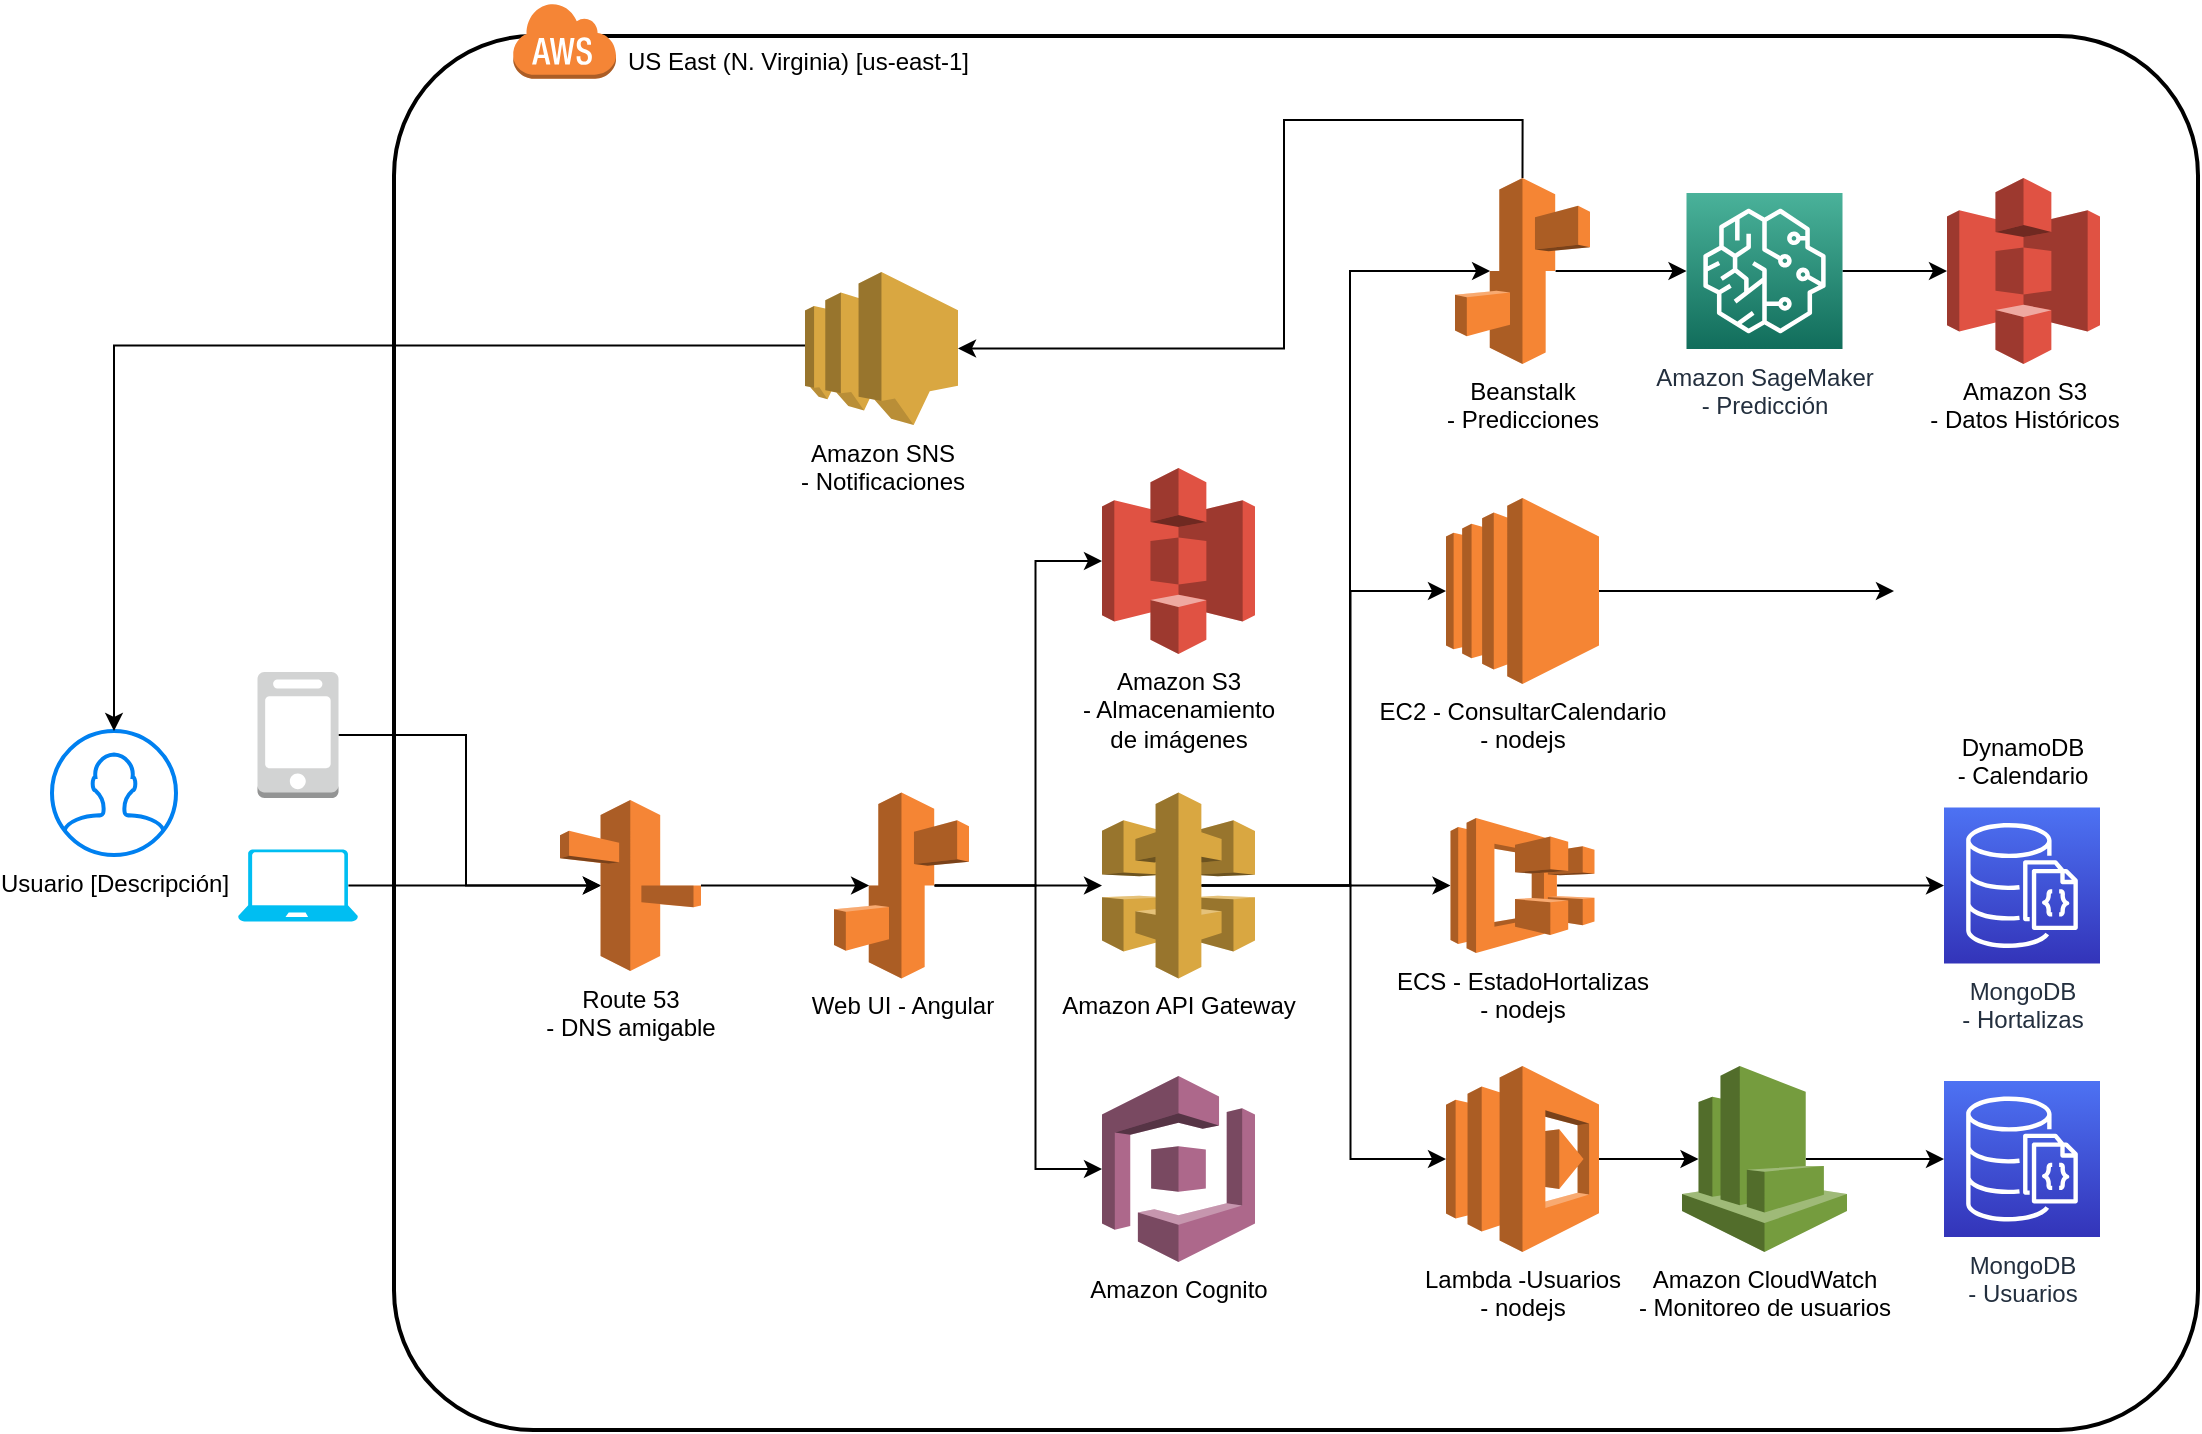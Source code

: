 <mxfile version="14.4.3" type="device"><diagram id="TSc8M2aQanpHi99RWJcm" name="Page-1"><mxGraphModel dx="2276" dy="1926" grid="0" gridSize="10" guides="1" tooltips="1" connect="1" arrows="1" fold="1" page="1" pageScale="1" pageWidth="850" pageHeight="1100" math="0" shadow="0"><root><mxCell id="0"/><mxCell id="1" parent="0"/><mxCell id="v8qC128liEodUwgJ5zLA-23" value="Usuario [Descripción]" style="html=1;verticalLabelPosition=bottom;align=center;labelBackgroundColor=#ffffff;verticalAlign=top;strokeWidth=2;strokeColor=#0080F0;shadow=0;dashed=0;shape=mxgraph.ios7.icons.user;" parent="1" vertex="1"><mxGeometry x="-10" y="304.5" width="62" height="62" as="geometry"/></mxCell><mxCell id="U7pJfbIpwSFQaOrcrKj4-38" style="edgeStyle=orthogonalEdgeStyle;rounded=0;orthogonalLoop=1;jettySize=auto;html=1;exitX=1;exitY=0.5;exitDx=0;exitDy=0;exitPerimeter=0;entryX=0.29;entryY=0.5;entryDx=0;entryDy=0;entryPerimeter=0;" edge="1" parent="1" source="v8qC128liEodUwgJ5zLA-49" target="U7pJfbIpwSFQaOrcrKj4-35"><mxGeometry relative="1" as="geometry"><Array as="points"><mxPoint x="197" y="306"/><mxPoint x="197" y="382"/></Array></mxGeometry></mxCell><mxCell id="v8qC128liEodUwgJ5zLA-49" value="" style="outlineConnect=0;dashed=0;verticalLabelPosition=bottom;verticalAlign=top;align=center;html=1;shape=mxgraph.aws3.mobile_client;fillColor=#D2D3D3;gradientColor=none;dashPattern=1 1;" parent="1" vertex="1"><mxGeometry x="92.75" y="275" width="40.5" height="63" as="geometry"/></mxCell><mxCell id="U7pJfbIpwSFQaOrcrKj4-39" style="edgeStyle=orthogonalEdgeStyle;rounded=0;orthogonalLoop=1;jettySize=auto;html=1;exitX=0.92;exitY=0.5;exitDx=0;exitDy=0;exitPerimeter=0;entryX=0.29;entryY=0.5;entryDx=0;entryDy=0;entryPerimeter=0;" edge="1" parent="1" source="v8qC128liEodUwgJ5zLA-50" target="U7pJfbIpwSFQaOrcrKj4-35"><mxGeometry relative="1" as="geometry"/></mxCell><mxCell id="v8qC128liEodUwgJ5zLA-50" value="" style="verticalLabelPosition=bottom;html=1;verticalAlign=top;align=center;strokeColor=none;fillColor=#00BEF2;shape=mxgraph.azure.laptop;pointerEvents=1;dashed=1;dashPattern=1 1;" parent="1" vertex="1"><mxGeometry x="83" y="363.75" width="60" height="36" as="geometry"/></mxCell><mxCell id="v8qC128liEodUwgJ5zLA-13" value="" style="rounded=1;arcSize=10;dashed=0;fillColor=none;gradientColor=none;strokeWidth=2;" parent="1" vertex="1"><mxGeometry x="161" y="-43" width="902" height="697" as="geometry"/></mxCell><mxCell id="v8qC128liEodUwgJ5zLA-14" value="" style="dashed=0;html=1;shape=mxgraph.aws3.cloud;fillColor=#F58536;gradientColor=none;dashed=0;" parent="1" vertex="1"><mxGeometry x="220.18" y="-60.0" width="51.82" height="38.35" as="geometry"/></mxCell><mxCell id="v8qC128liEodUwgJ5zLA-16" value="US East (N. Virginia) [us-east-1]" style="text;whiteSpace=wrap;html=1;" parent="1" vertex="1"><mxGeometry x="276.002" y="-44.235" width="219.197" height="28.153" as="geometry"/></mxCell><mxCell id="U7pJfbIpwSFQaOrcrKj4-9" style="edgeStyle=orthogonalEdgeStyle;rounded=0;orthogonalLoop=1;jettySize=auto;html=1;exitX=0.745;exitY=0.5;exitDx=0;exitDy=0;exitPerimeter=0;" edge="1" parent="1" source="U7pJfbIpwSFQaOrcrKj4-1" target="U7pJfbIpwSFQaOrcrKj4-5"><mxGeometry relative="1" as="geometry"/></mxCell><mxCell id="U7pJfbIpwSFQaOrcrKj4-10" style="edgeStyle=orthogonalEdgeStyle;rounded=0;orthogonalLoop=1;jettySize=auto;html=1;exitX=0.745;exitY=0.5;exitDx=0;exitDy=0;exitPerimeter=0;entryX=0;entryY=0.5;entryDx=0;entryDy=0;entryPerimeter=0;" edge="1" parent="1" source="U7pJfbIpwSFQaOrcrKj4-1" target="U7pJfbIpwSFQaOrcrKj4-4"><mxGeometry relative="1" as="geometry"/></mxCell><mxCell id="U7pJfbIpwSFQaOrcrKj4-44" style="edgeStyle=orthogonalEdgeStyle;rounded=0;orthogonalLoop=1;jettySize=auto;html=1;exitX=0.745;exitY=0.5;exitDx=0;exitDy=0;exitPerimeter=0;entryX=0;entryY=0.5;entryDx=0;entryDy=0;entryPerimeter=0;" edge="1" parent="1" source="U7pJfbIpwSFQaOrcrKj4-1" target="U7pJfbIpwSFQaOrcrKj4-43"><mxGeometry relative="1" as="geometry"/></mxCell><mxCell id="U7pJfbIpwSFQaOrcrKj4-1" value="Web UI - Angular" style="outlineConnect=0;dashed=0;verticalLabelPosition=bottom;verticalAlign=top;align=center;html=1;shape=mxgraph.aws3.elastic_beanstalk;fillColor=#F58534;gradientColor=none;" vertex="1" parent="1"><mxGeometry x="381" y="335.25" width="67.5" height="93" as="geometry"/></mxCell><mxCell id="U7pJfbIpwSFQaOrcrKj4-4" value="Amazon Cognito" style="outlineConnect=0;dashed=0;verticalLabelPosition=bottom;verticalAlign=top;align=center;html=1;shape=mxgraph.aws3.cognito;fillColor=#AD688B;gradientColor=none;" vertex="1" parent="1"><mxGeometry x="515" y="477" width="76.5" height="93" as="geometry"/></mxCell><mxCell id="U7pJfbIpwSFQaOrcrKj4-19" style="edgeStyle=orthogonalEdgeStyle;rounded=0;orthogonalLoop=1;jettySize=auto;html=1;exitX=0.65;exitY=0.5;exitDx=0;exitDy=0;exitPerimeter=0;entryX=0;entryY=0.5;entryDx=0;entryDy=0;entryPerimeter=0;" edge="1" parent="1" source="U7pJfbIpwSFQaOrcrKj4-5" target="U7pJfbIpwSFQaOrcrKj4-16"><mxGeometry relative="1" as="geometry"/></mxCell><mxCell id="U7pJfbIpwSFQaOrcrKj4-24" style="edgeStyle=orthogonalEdgeStyle;rounded=0;orthogonalLoop=1;jettySize=auto;html=1;exitX=0.65;exitY=0.5;exitDx=0;exitDy=0;exitPerimeter=0;entryX=0;entryY=0.5;entryDx=0;entryDy=0;entryPerimeter=0;" edge="1" parent="1" source="U7pJfbIpwSFQaOrcrKj4-5" target="U7pJfbIpwSFQaOrcrKj4-21"><mxGeometry relative="1" as="geometry"/></mxCell><mxCell id="U7pJfbIpwSFQaOrcrKj4-28" style="edgeStyle=orthogonalEdgeStyle;rounded=0;orthogonalLoop=1;jettySize=auto;html=1;exitX=0.65;exitY=0.5;exitDx=0;exitDy=0;exitPerimeter=0;entryX=0;entryY=0.5;entryDx=0;entryDy=0;entryPerimeter=0;" edge="1" parent="1" source="U7pJfbIpwSFQaOrcrKj4-5" target="U7pJfbIpwSFQaOrcrKj4-27"><mxGeometry relative="1" as="geometry"/></mxCell><mxCell id="U7pJfbIpwSFQaOrcrKj4-34" style="edgeStyle=orthogonalEdgeStyle;rounded=0;orthogonalLoop=1;jettySize=auto;html=1;exitX=0.65;exitY=0.5;exitDx=0;exitDy=0;exitPerimeter=0;entryX=0.26;entryY=0.5;entryDx=0;entryDy=0;entryPerimeter=0;" edge="1" parent="1" source="U7pJfbIpwSFQaOrcrKj4-5" target="U7pJfbIpwSFQaOrcrKj4-32"><mxGeometry relative="1" as="geometry"><Array as="points"><mxPoint x="639" y="382"/><mxPoint x="639" y="74"/></Array></mxGeometry></mxCell><mxCell id="U7pJfbIpwSFQaOrcrKj4-5" value="Amazon API Gateway" style="outlineConnect=0;dashed=0;verticalLabelPosition=bottom;verticalAlign=top;align=center;html=1;shape=mxgraph.aws3.api_gateway;fillColor=#D9A741;gradientColor=none;" vertex="1" parent="1"><mxGeometry x="515" y="335.25" width="76.5" height="93" as="geometry"/></mxCell><mxCell id="U7pJfbIpwSFQaOrcrKj4-13" style="edgeStyle=orthogonalEdgeStyle;rounded=0;orthogonalLoop=1;jettySize=auto;html=1;exitX=1;exitY=0.5;exitDx=0;exitDy=0;exitPerimeter=0;entryX=0;entryY=0.5;entryDx=0;entryDy=0;entryPerimeter=0;" edge="1" parent="1" source="U7pJfbIpwSFQaOrcrKj4-12" target="U7pJfbIpwSFQaOrcrKj4-26"><mxGeometry relative="1" as="geometry"><mxPoint x="1063" y="24.5" as="targetPoint"/></mxGeometry></mxCell><mxCell id="U7pJfbIpwSFQaOrcrKj4-12" value="Amazon SageMaker&lt;br&gt;- Predicción" style="points=[[0,0,0],[0.25,0,0],[0.5,0,0],[0.75,0,0],[1,0,0],[0,1,0],[0.25,1,0],[0.5,1,0],[0.75,1,0],[1,1,0],[0,0.25,0],[0,0.5,0],[0,0.75,0],[1,0.25,0],[1,0.5,0],[1,0.75,0]];outlineConnect=0;fontColor=#232F3E;gradientColor=#4AB29A;gradientDirection=north;fillColor=#116D5B;strokeColor=#ffffff;dashed=0;verticalLabelPosition=bottom;verticalAlign=top;align=center;html=1;fontSize=12;fontStyle=0;aspect=fixed;shape=mxgraph.aws4.resourceIcon;resIcon=mxgraph.aws4.sagemaker;" vertex="1" parent="1"><mxGeometry x="807.25" y="35.5" width="78" height="78" as="geometry"/></mxCell><mxCell id="U7pJfbIpwSFQaOrcrKj4-14" value="MongoDB&lt;br&gt;- Usuarios" style="points=[[0,0,0],[0.25,0,0],[0.5,0,0],[0.75,0,0],[1,0,0],[0,1,0],[0.25,1,0],[0.5,1,0],[0.75,1,0],[1,1,0],[0,0.25,0],[0,0.5,0],[0,0.75,0],[1,0.25,0],[1,0.5,0],[1,0.75,0]];outlineConnect=0;fontColor=#232F3E;gradientColor=#4D72F3;gradientDirection=north;fillColor=#3334B9;strokeColor=#ffffff;dashed=0;verticalLabelPosition=bottom;verticalAlign=top;align=center;html=1;fontSize=12;fontStyle=0;aspect=fixed;shape=mxgraph.aws4.resourceIcon;resIcon=mxgraph.aws4.documentdb_with_mongodb_compatibility;" vertex="1" parent="1"><mxGeometry x="936" y="479.5" width="78" height="78" as="geometry"/></mxCell><mxCell id="U7pJfbIpwSFQaOrcrKj4-15" value="MongoDB&lt;br&gt;- Hortalizas" style="points=[[0,0,0],[0.25,0,0],[0.5,0,0],[0.75,0,0],[1,0,0],[0,1,0],[0.25,1,0],[0.5,1,0],[0.75,1,0],[1,1,0],[0,0.25,0],[0,0.5,0],[0,0.75,0],[1,0.25,0],[1,0.5,0],[1,0.75,0]];outlineConnect=0;fontColor=#232F3E;gradientColor=#4D72F3;gradientDirection=north;fillColor=#3334B9;strokeColor=#ffffff;dashed=0;verticalLabelPosition=bottom;verticalAlign=top;align=center;html=1;fontSize=12;fontStyle=0;aspect=fixed;shape=mxgraph.aws4.resourceIcon;resIcon=mxgraph.aws4.documentdb_with_mongodb_compatibility;" vertex="1" parent="1"><mxGeometry x="936" y="342.75" width="78" height="78" as="geometry"/></mxCell><mxCell id="U7pJfbIpwSFQaOrcrKj4-20" style="edgeStyle=orthogonalEdgeStyle;rounded=0;orthogonalLoop=1;jettySize=auto;html=1;exitX=1;exitY=0.5;exitDx=0;exitDy=0;exitPerimeter=0;entryX=0.1;entryY=0.5;entryDx=0;entryDy=0;entryPerimeter=0;" edge="1" parent="1" source="U7pJfbIpwSFQaOrcrKj4-16" target="U7pJfbIpwSFQaOrcrKj4-17"><mxGeometry relative="1" as="geometry"/></mxCell><mxCell id="U7pJfbIpwSFQaOrcrKj4-16" value="Lambda -Usuarios&lt;br&gt;- nodejs" style="outlineConnect=0;dashed=0;verticalLabelPosition=bottom;verticalAlign=top;align=center;html=1;shape=mxgraph.aws3.lambda;fillColor=#F58534;gradientColor=none;" vertex="1" parent="1"><mxGeometry x="687" y="472" width="76.5" height="93" as="geometry"/></mxCell><mxCell id="U7pJfbIpwSFQaOrcrKj4-18" style="edgeStyle=orthogonalEdgeStyle;rounded=0;orthogonalLoop=1;jettySize=auto;html=1;exitX=0.75;exitY=0.5;exitDx=0;exitDy=0;exitPerimeter=0;entryX=0;entryY=0.5;entryDx=0;entryDy=0;entryPerimeter=0;" edge="1" parent="1" source="U7pJfbIpwSFQaOrcrKj4-17" target="U7pJfbIpwSFQaOrcrKj4-14"><mxGeometry relative="1" as="geometry"/></mxCell><mxCell id="U7pJfbIpwSFQaOrcrKj4-17" value="Amazon CloudWatch&lt;br&gt;- Monitoreo de usuarios" style="outlineConnect=0;dashed=0;verticalLabelPosition=bottom;verticalAlign=top;align=center;html=1;shape=mxgraph.aws3.cloudwatch;fillColor=#759C3E;gradientColor=none;" vertex="1" parent="1"><mxGeometry x="805" y="472" width="82.5" height="93" as="geometry"/></mxCell><mxCell id="U7pJfbIpwSFQaOrcrKj4-25" style="edgeStyle=orthogonalEdgeStyle;rounded=0;orthogonalLoop=1;jettySize=auto;html=1;exitX=0.74;exitY=0.5;exitDx=0;exitDy=0;exitPerimeter=0;" edge="1" parent="1" source="U7pJfbIpwSFQaOrcrKj4-21" target="U7pJfbIpwSFQaOrcrKj4-15"><mxGeometry relative="1" as="geometry"/></mxCell><mxCell id="U7pJfbIpwSFQaOrcrKj4-21" value="ECS - EstadoHortalizas&lt;br&gt;- nodejs" style="outlineConnect=0;dashed=0;verticalLabelPosition=bottom;verticalAlign=top;align=center;html=1;shape=mxgraph.aws3.ecs;fillColor=#F58534;gradientColor=none;" vertex="1" parent="1"><mxGeometry x="689.25" y="348" width="72" height="67.5" as="geometry"/></mxCell><mxCell id="U7pJfbIpwSFQaOrcrKj4-26" value="Amazon S3&lt;br&gt;- Datos Históricos" style="outlineConnect=0;dashed=0;verticalLabelPosition=bottom;verticalAlign=top;align=center;html=1;shape=mxgraph.aws3.s3;fillColor=#E05243;gradientColor=none;" vertex="1" parent="1"><mxGeometry x="937.5" y="28" width="76.5" height="93" as="geometry"/></mxCell><mxCell id="U7pJfbIpwSFQaOrcrKj4-30" style="edgeStyle=orthogonalEdgeStyle;rounded=0;orthogonalLoop=1;jettySize=auto;html=1;exitX=1;exitY=0.5;exitDx=0;exitDy=0;exitPerimeter=0;entryX=0;entryY=0.5;entryDx=0;entryDy=0;" edge="1" parent="1" source="U7pJfbIpwSFQaOrcrKj4-27" target="U7pJfbIpwSFQaOrcrKj4-29"><mxGeometry relative="1" as="geometry"><mxPoint x="857" y="98" as="targetPoint"/></mxGeometry></mxCell><mxCell id="U7pJfbIpwSFQaOrcrKj4-27" value="EC2 - ConsultarCalendario&lt;br&gt;- nodejs" style="outlineConnect=0;dashed=0;verticalLabelPosition=bottom;verticalAlign=top;align=center;html=1;shape=mxgraph.aws3.ec2;fillColor=#F58534;gradientColor=none;" vertex="1" parent="1"><mxGeometry x="687" y="188" width="76.5" height="93" as="geometry"/></mxCell><mxCell id="U7pJfbIpwSFQaOrcrKj4-29" value="DynamoDB&lt;br&gt;- Calendario" style="shape=image;html=1;verticalAlign=top;verticalLabelPosition=bottom;labelBackgroundColor=#ffffff;imageAspect=0;aspect=fixed;image=https://cdn2.iconfinder.com/data/icons/amazon-aws-stencils/100/Database_copy_DynamoDB-128.png" vertex="1" parent="1"><mxGeometry x="911" y="170.5" width="128" height="128" as="geometry"/></mxCell><mxCell id="U7pJfbIpwSFQaOrcrKj4-33" style="edgeStyle=orthogonalEdgeStyle;rounded=0;orthogonalLoop=1;jettySize=auto;html=1;exitX=0.745;exitY=0.5;exitDx=0;exitDy=0;exitPerimeter=0;" edge="1" parent="1" source="U7pJfbIpwSFQaOrcrKj4-32" target="U7pJfbIpwSFQaOrcrKj4-12"><mxGeometry relative="1" as="geometry"/></mxCell><mxCell id="U7pJfbIpwSFQaOrcrKj4-41" style="edgeStyle=orthogonalEdgeStyle;rounded=0;orthogonalLoop=1;jettySize=auto;html=1;exitX=0.5;exitY=0;exitDx=0;exitDy=0;exitPerimeter=0;entryX=1;entryY=0.5;entryDx=0;entryDy=0;entryPerimeter=0;" edge="1" parent="1" source="U7pJfbIpwSFQaOrcrKj4-32" target="U7pJfbIpwSFQaOrcrKj4-40"><mxGeometry relative="1" as="geometry"><Array as="points"><mxPoint x="725" y="-1"/><mxPoint x="606" y="-1"/><mxPoint x="606" y="113"/></Array></mxGeometry></mxCell><mxCell id="U7pJfbIpwSFQaOrcrKj4-32" value="Beanstalk&lt;br&gt;- Predicciones" style="outlineConnect=0;dashed=0;verticalLabelPosition=bottom;verticalAlign=top;align=center;html=1;shape=mxgraph.aws3.elastic_beanstalk;fillColor=#F58534;gradientColor=none;" vertex="1" parent="1"><mxGeometry x="691.5" y="28" width="67.5" height="93" as="geometry"/></mxCell><mxCell id="U7pJfbIpwSFQaOrcrKj4-37" style="edgeStyle=orthogonalEdgeStyle;rounded=0;orthogonalLoop=1;jettySize=auto;html=1;exitX=1;exitY=0.5;exitDx=0;exitDy=0;exitPerimeter=0;entryX=0.26;entryY=0.5;entryDx=0;entryDy=0;entryPerimeter=0;" edge="1" parent="1" source="U7pJfbIpwSFQaOrcrKj4-35" target="U7pJfbIpwSFQaOrcrKj4-1"><mxGeometry relative="1" as="geometry"/></mxCell><mxCell id="U7pJfbIpwSFQaOrcrKj4-35" value="Route 53&lt;br&gt;- DNS amigable" style="outlineConnect=0;dashed=0;verticalLabelPosition=bottom;verticalAlign=top;align=center;html=1;shape=mxgraph.aws3.route_53;fillColor=#F58536;gradientColor=none;" vertex="1" parent="1"><mxGeometry x="244" y="339" width="70.5" height="85.5" as="geometry"/></mxCell><mxCell id="U7pJfbIpwSFQaOrcrKj4-42" style="edgeStyle=orthogonalEdgeStyle;rounded=0;orthogonalLoop=1;jettySize=auto;html=1;exitX=0;exitY=0.48;exitDx=0;exitDy=0;exitPerimeter=0;" edge="1" parent="1" source="U7pJfbIpwSFQaOrcrKj4-40" target="v8qC128liEodUwgJ5zLA-23"><mxGeometry relative="1" as="geometry"/></mxCell><mxCell id="U7pJfbIpwSFQaOrcrKj4-40" value="Amazon SNS&lt;br&gt;- Notificaciones" style="outlineConnect=0;dashed=0;verticalLabelPosition=bottom;verticalAlign=top;align=center;html=1;shape=mxgraph.aws3.sns;fillColor=#D9A741;gradientColor=none;" vertex="1" parent="1"><mxGeometry x="366.5" y="75" width="76.5" height="76.5" as="geometry"/></mxCell><mxCell id="U7pJfbIpwSFQaOrcrKj4-43" value="Amazon S3&lt;br&gt;- Almacenamiento&lt;br&gt;de imágenes" style="outlineConnect=0;dashed=0;verticalLabelPosition=bottom;verticalAlign=top;align=center;html=1;shape=mxgraph.aws3.s3;fillColor=#E05243;gradientColor=none;" vertex="1" parent="1"><mxGeometry x="515" y="173" width="76.5" height="93" as="geometry"/></mxCell></root></mxGraphModel></diagram></mxfile>